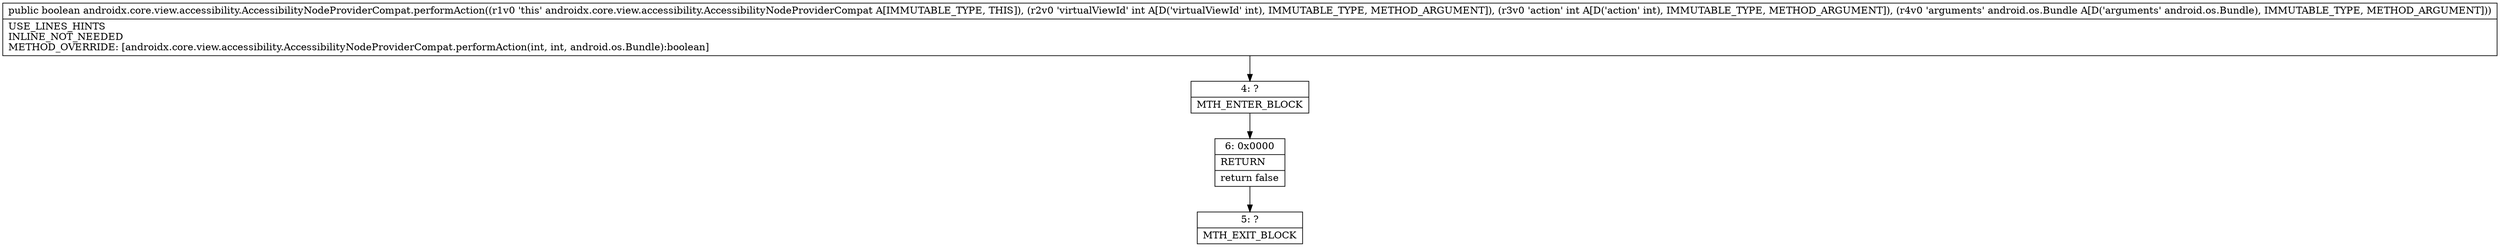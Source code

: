 digraph "CFG forandroidx.core.view.accessibility.AccessibilityNodeProviderCompat.performAction(IILandroid\/os\/Bundle;)Z" {
Node_4 [shape=record,label="{4\:\ ?|MTH_ENTER_BLOCK\l}"];
Node_6 [shape=record,label="{6\:\ 0x0000|RETURN\l|return false\l}"];
Node_5 [shape=record,label="{5\:\ ?|MTH_EXIT_BLOCK\l}"];
MethodNode[shape=record,label="{public boolean androidx.core.view.accessibility.AccessibilityNodeProviderCompat.performAction((r1v0 'this' androidx.core.view.accessibility.AccessibilityNodeProviderCompat A[IMMUTABLE_TYPE, THIS]), (r2v0 'virtualViewId' int A[D('virtualViewId' int), IMMUTABLE_TYPE, METHOD_ARGUMENT]), (r3v0 'action' int A[D('action' int), IMMUTABLE_TYPE, METHOD_ARGUMENT]), (r4v0 'arguments' android.os.Bundle A[D('arguments' android.os.Bundle), IMMUTABLE_TYPE, METHOD_ARGUMENT]))  | USE_LINES_HINTS\lINLINE_NOT_NEEDED\lMETHOD_OVERRIDE: [androidx.core.view.accessibility.AccessibilityNodeProviderCompat.performAction(int, int, android.os.Bundle):boolean]\l}"];
MethodNode -> Node_4;Node_4 -> Node_6;
Node_6 -> Node_5;
}


